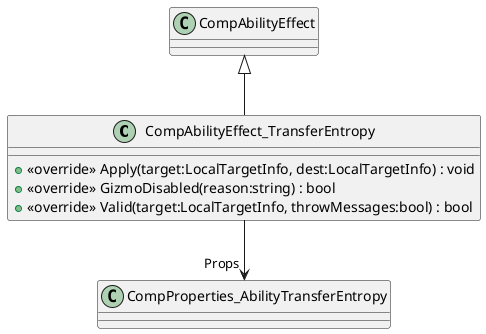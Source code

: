 @startuml
class CompAbilityEffect_TransferEntropy {
    + <<override>> Apply(target:LocalTargetInfo, dest:LocalTargetInfo) : void
    + <<override>> GizmoDisabled(reason:string) : bool
    + <<override>> Valid(target:LocalTargetInfo, throwMessages:bool) : bool
}
CompAbilityEffect <|-- CompAbilityEffect_TransferEntropy
CompAbilityEffect_TransferEntropy --> "Props" CompProperties_AbilityTransferEntropy
@enduml

